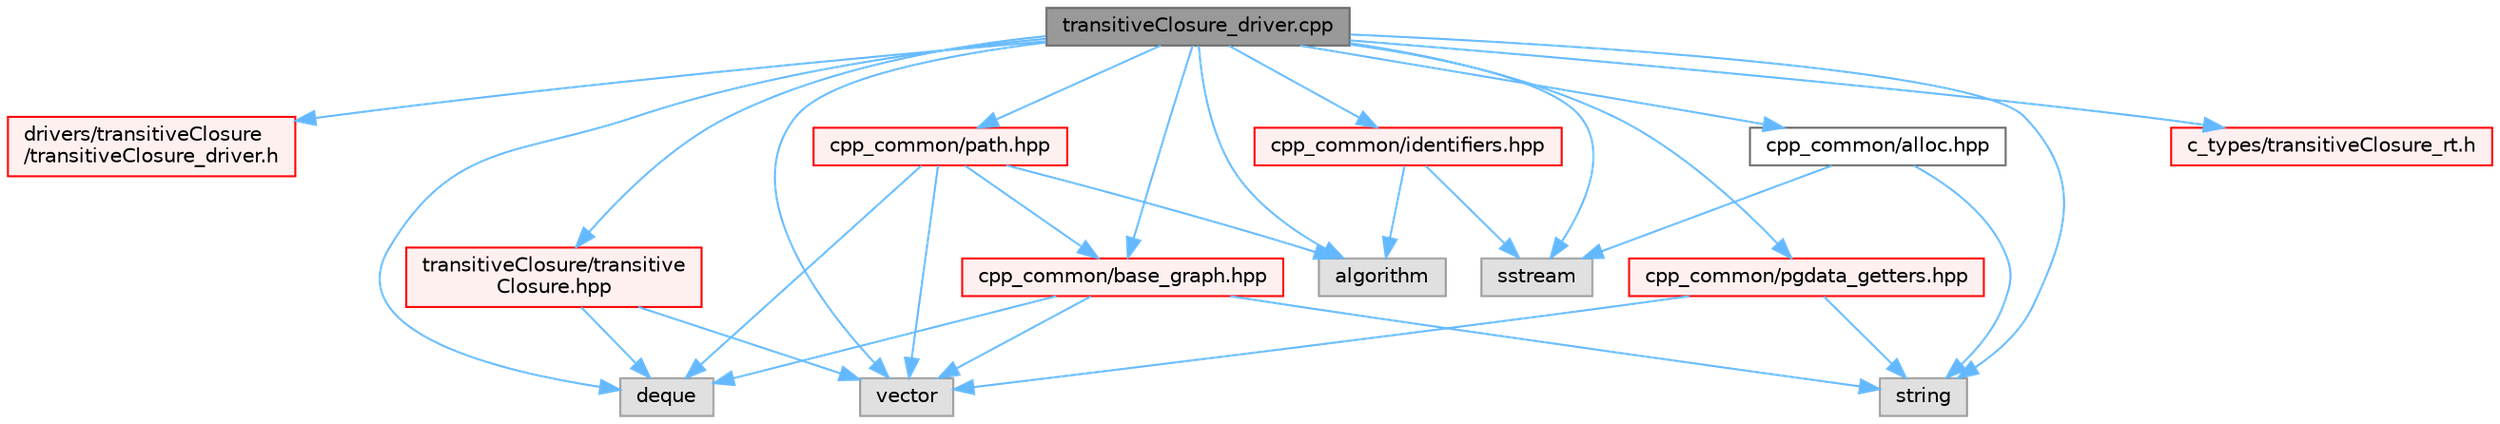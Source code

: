 digraph "transitiveClosure_driver.cpp"
{
 // LATEX_PDF_SIZE
  bgcolor="transparent";
  edge [fontname=Helvetica,fontsize=10,labelfontname=Helvetica,labelfontsize=10];
  node [fontname=Helvetica,fontsize=10,shape=box,height=0.2,width=0.4];
  Node1 [id="Node000001",label="transitiveClosure_driver.cpp",height=0.2,width=0.4,color="gray40", fillcolor="grey60", style="filled", fontcolor="black",tooltip=" "];
  Node1 -> Node2 [id="edge1_Node000001_Node000002",color="steelblue1",style="solid",tooltip=" "];
  Node2 [id="Node000002",label="drivers/transitiveClosure\l/transitiveClosure_driver.h",height=0.2,width=0.4,color="red", fillcolor="#FFF0F0", style="filled",URL="$transitiveClosure__driver_8h.html",tooltip=" "];
  Node1 -> Node4 [id="edge2_Node000001_Node000004",color="steelblue1",style="solid",tooltip=" "];
  Node4 [id="Node000004",label="string",height=0.2,width=0.4,color="grey60", fillcolor="#E0E0E0", style="filled",tooltip=" "];
  Node1 -> Node5 [id="edge3_Node000001_Node000005",color="steelblue1",style="solid",tooltip=" "];
  Node5 [id="Node000005",label="sstream",height=0.2,width=0.4,color="grey60", fillcolor="#E0E0E0", style="filled",tooltip=" "];
  Node1 -> Node6 [id="edge4_Node000001_Node000006",color="steelblue1",style="solid",tooltip=" "];
  Node6 [id="Node000006",label="deque",height=0.2,width=0.4,color="grey60", fillcolor="#E0E0E0", style="filled",tooltip=" "];
  Node1 -> Node7 [id="edge5_Node000001_Node000007",color="steelblue1",style="solid",tooltip=" "];
  Node7 [id="Node000007",label="vector",height=0.2,width=0.4,color="grey60", fillcolor="#E0E0E0", style="filled",tooltip=" "];
  Node1 -> Node8 [id="edge6_Node000001_Node000008",color="steelblue1",style="solid",tooltip=" "];
  Node8 [id="Node000008",label="algorithm",height=0.2,width=0.4,color="grey60", fillcolor="#E0E0E0", style="filled",tooltip=" "];
  Node1 -> Node9 [id="edge7_Node000001_Node000009",color="steelblue1",style="solid",tooltip=" "];
  Node9 [id="Node000009",label="transitiveClosure/transitive\lClosure.hpp",height=0.2,width=0.4,color="red", fillcolor="#FFF0F0", style="filled",URL="$transitiveClosure_8hpp.html",tooltip=" "];
  Node9 -> Node6 [id="edge8_Node000009_Node000006",color="steelblue1",style="solid",tooltip=" "];
  Node9 -> Node7 [id="edge9_Node000009_Node000007",color="steelblue1",style="solid",tooltip=" "];
  Node1 -> Node14 [id="edge10_Node000001_Node000014",color="steelblue1",style="solid",tooltip=" "];
  Node14 [id="Node000014",label="cpp_common/pgdata_getters.hpp",height=0.2,width=0.4,color="red", fillcolor="#FFF0F0", style="filled",URL="$pgdata__getters_8hpp.html",tooltip=" "];
  Node14 -> Node4 [id="edge11_Node000014_Node000004",color="steelblue1",style="solid",tooltip=" "];
  Node14 -> Node7 [id="edge12_Node000014_Node000007",color="steelblue1",style="solid",tooltip=" "];
  Node1 -> Node33 [id="edge13_Node000001_Node000033",color="steelblue1",style="solid",tooltip=" "];
  Node33 [id="Node000033",label="cpp_common/identifiers.hpp",height=0.2,width=0.4,color="red", fillcolor="#FFF0F0", style="filled",URL="$identifiers_8hpp.html",tooltip=" "];
  Node33 -> Node8 [id="edge14_Node000033_Node000008",color="steelblue1",style="solid",tooltip=" "];
  Node33 -> Node5 [id="edge15_Node000033_Node000005",color="steelblue1",style="solid",tooltip=" "];
  Node1 -> Node37 [id="edge16_Node000001_Node000037",color="steelblue1",style="solid",tooltip=" "];
  Node37 [id="Node000037",label="cpp_common/alloc.hpp",height=0.2,width=0.4,color="grey40", fillcolor="white", style="filled",URL="$alloc_8hpp.html",tooltip=" "];
  Node37 -> Node4 [id="edge17_Node000037_Node000004",color="steelblue1",style="solid",tooltip=" "];
  Node37 -> Node5 [id="edge18_Node000037_Node000005",color="steelblue1",style="solid",tooltip=" "];
  Node1 -> Node38 [id="edge19_Node000001_Node000038",color="steelblue1",style="solid",tooltip=" "];
  Node38 [id="Node000038",label="cpp_common/path.hpp",height=0.2,width=0.4,color="red", fillcolor="#FFF0F0", style="filled",URL="$path_8hpp.html",tooltip=" "];
  Node38 -> Node6 [id="edge20_Node000038_Node000006",color="steelblue1",style="solid",tooltip=" "];
  Node38 -> Node7 [id="edge21_Node000038_Node000007",color="steelblue1",style="solid",tooltip=" "];
  Node38 -> Node8 [id="edge22_Node000038_Node000008",color="steelblue1",style="solid",tooltip=" "];
  Node38 -> Node46 [id="edge23_Node000038_Node000046",color="steelblue1",style="solid",tooltip=" "];
  Node46 [id="Node000046",label="cpp_common/base_graph.hpp",height=0.2,width=0.4,color="red", fillcolor="#FFF0F0", style="filled",URL="$base__graph_8hpp.html",tooltip=" "];
  Node46 -> Node6 [id="edge24_Node000046_Node000006",color="steelblue1",style="solid",tooltip=" "];
  Node46 -> Node7 [id="edge25_Node000046_Node000007",color="steelblue1",style="solid",tooltip=" "];
  Node46 -> Node4 [id="edge26_Node000046_Node000004",color="steelblue1",style="solid",tooltip=" "];
  Node1 -> Node46 [id="edge27_Node000001_Node000046",color="steelblue1",style="solid",tooltip=" "];
  Node1 -> Node57 [id="edge28_Node000001_Node000057",color="steelblue1",style="solid",tooltip=" "];
  Node57 [id="Node000057",label="c_types/transitiveClosure_rt.h",height=0.2,width=0.4,color="red", fillcolor="#FFF0F0", style="filled",URL="$transitiveClosure__rt_8h.html",tooltip=" "];
}
